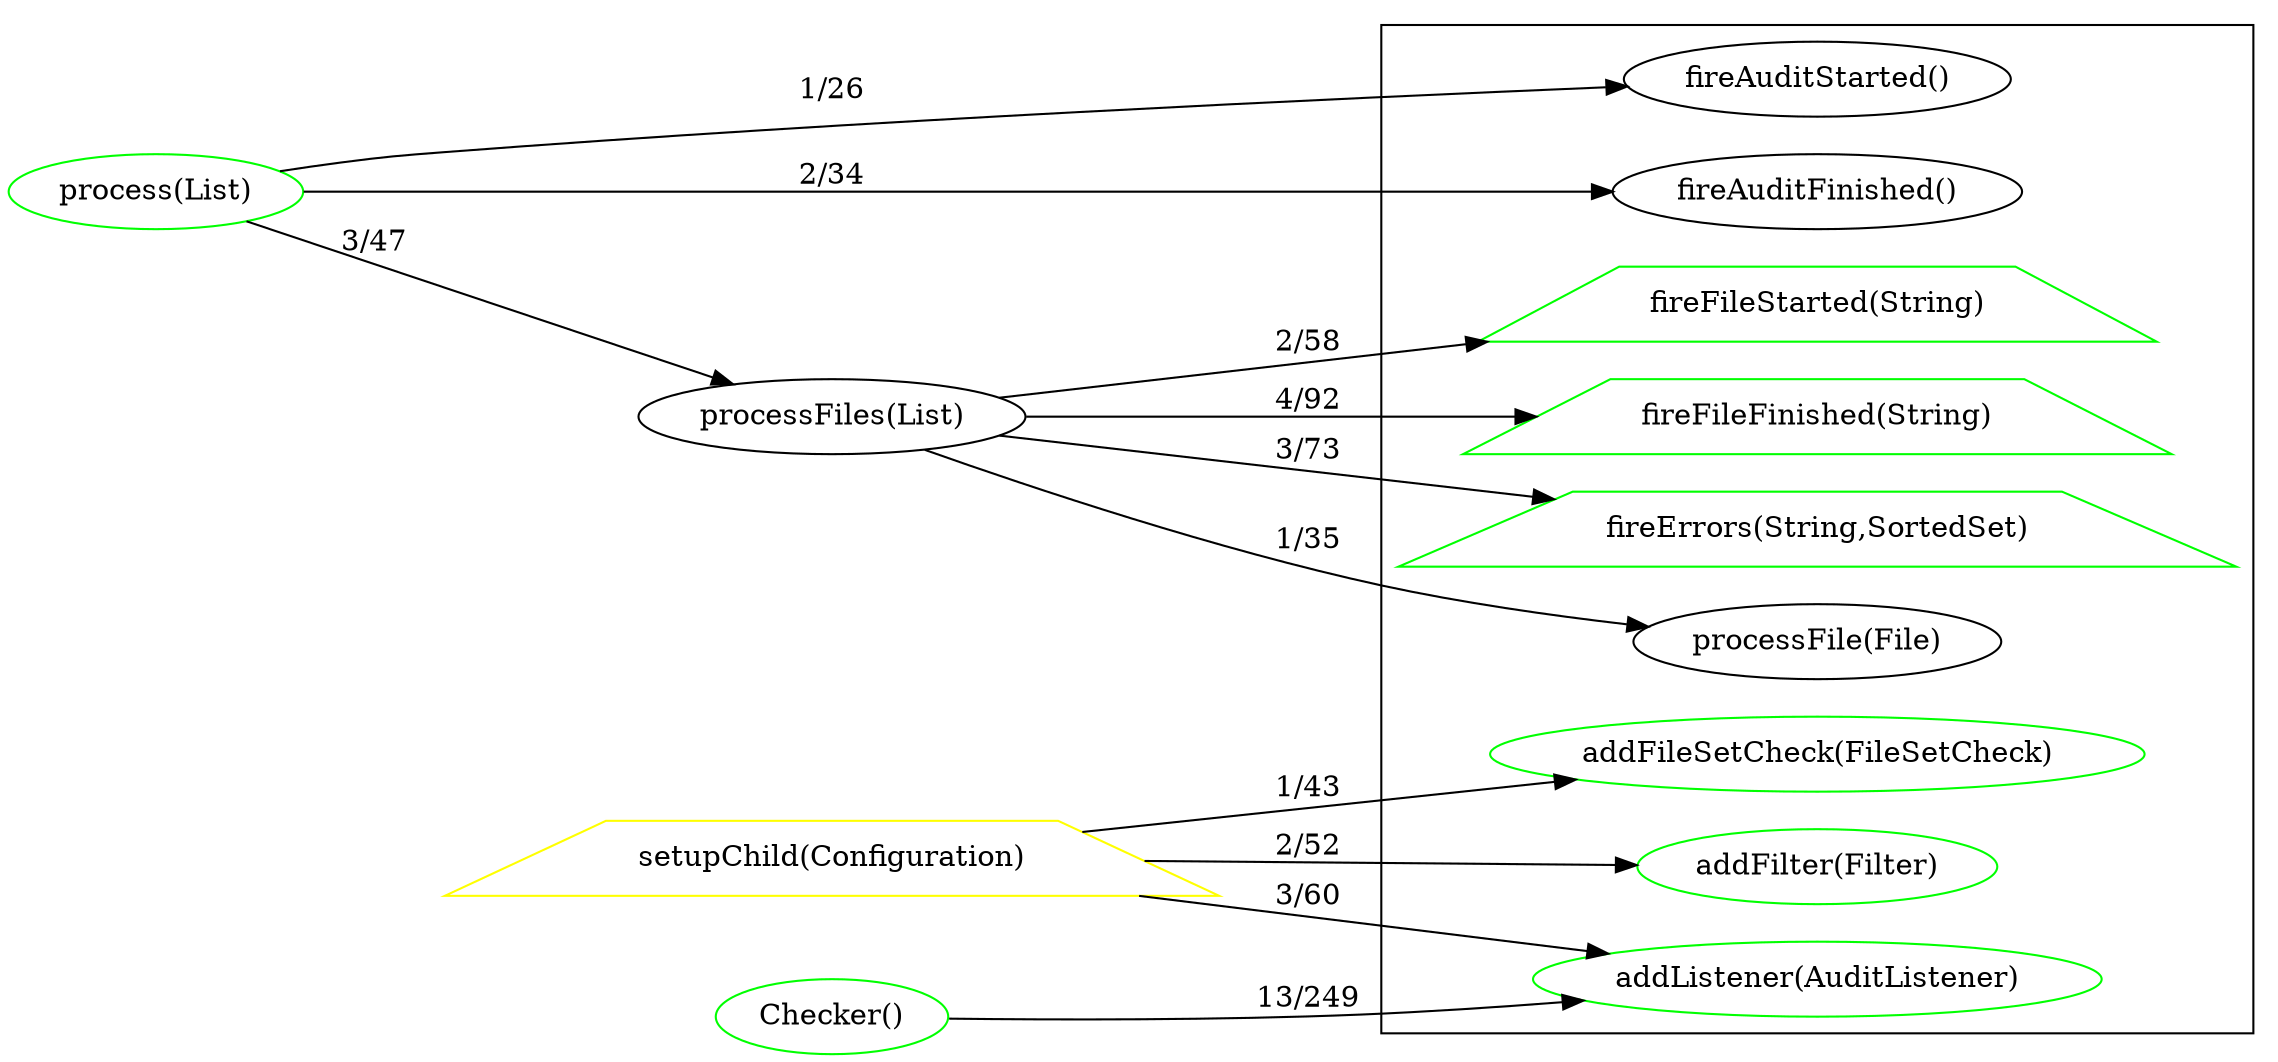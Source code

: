 digraph dependencies {
rankdir = "LR";
subgraph clustersimple {
"fireAuditStarted()" [ color="#000000ff" ];
"addFileSetCheck(FileSetCheck)" [ color="#00ff00ff" ];
"fireAuditFinished()" [ color="#000000ff" ];
"fireFileStarted(String)" [ color="#00ff00ff" shape="trapezium" ];
"addFilter(Filter)" [ color="#00ff00ff" ];
"fireFileFinished(String)" [ color="#00ff00ff" shape="trapezium" ];
"fireErrors(String,SortedSet)" [ color="#00ff00ff" shape="trapezium" ];
"processFile(File)" [ color="#000000ff" ];
"addListener(AuditListener)" [ color="#00ff00ff" ];
}
"process(List)" [ color="#00ff00ff" ];
"processFiles(List)" [ color="#000000ff" ];
"setupChild(Configuration)" [ color="#ffff00ff" shape="trapezium" ];
"Checker()" [ color="#00ff00ff" ];
"process(List)" -> "fireAuditStarted()" [ label="1/26" ];
"process(List)" -> "processFiles(List)" [ label="3/47" ];
"process(List)" -> "fireAuditFinished()" [ label="2/34" ];
"processFiles(List)" -> "fireFileStarted(String)" [ label="2/58" ];
"processFiles(List)" -> "processFile(File)" [ label="1/35" ];
"processFiles(List)" -> "fireErrors(String,SortedSet)" [ label="3/73" ];
"processFiles(List)" -> "fireFileFinished(String)" [ label="4/92" ];
"setupChild(Configuration)" -> "addFileSetCheck(FileSetCheck)" [ label="1/43" ];
"setupChild(Configuration)" -> "addFilter(Filter)" [ label="2/52" ];
"setupChild(Configuration)" -> "addListener(AuditListener)" [ label="3/60" ];
"Checker()" -> "addListener(AuditListener)" [ label="13/249" ];
/*
Legend
Node border color:
    a) GREEN - public
    b) YELLOW - protected
    c) BLACK - private
    d) BLUE - default
Node shape:
    if static - rectangle
    otherwise if override - trapezium
    otherwise if overloaded - triangle
    otherwise ellipse

*/
}
